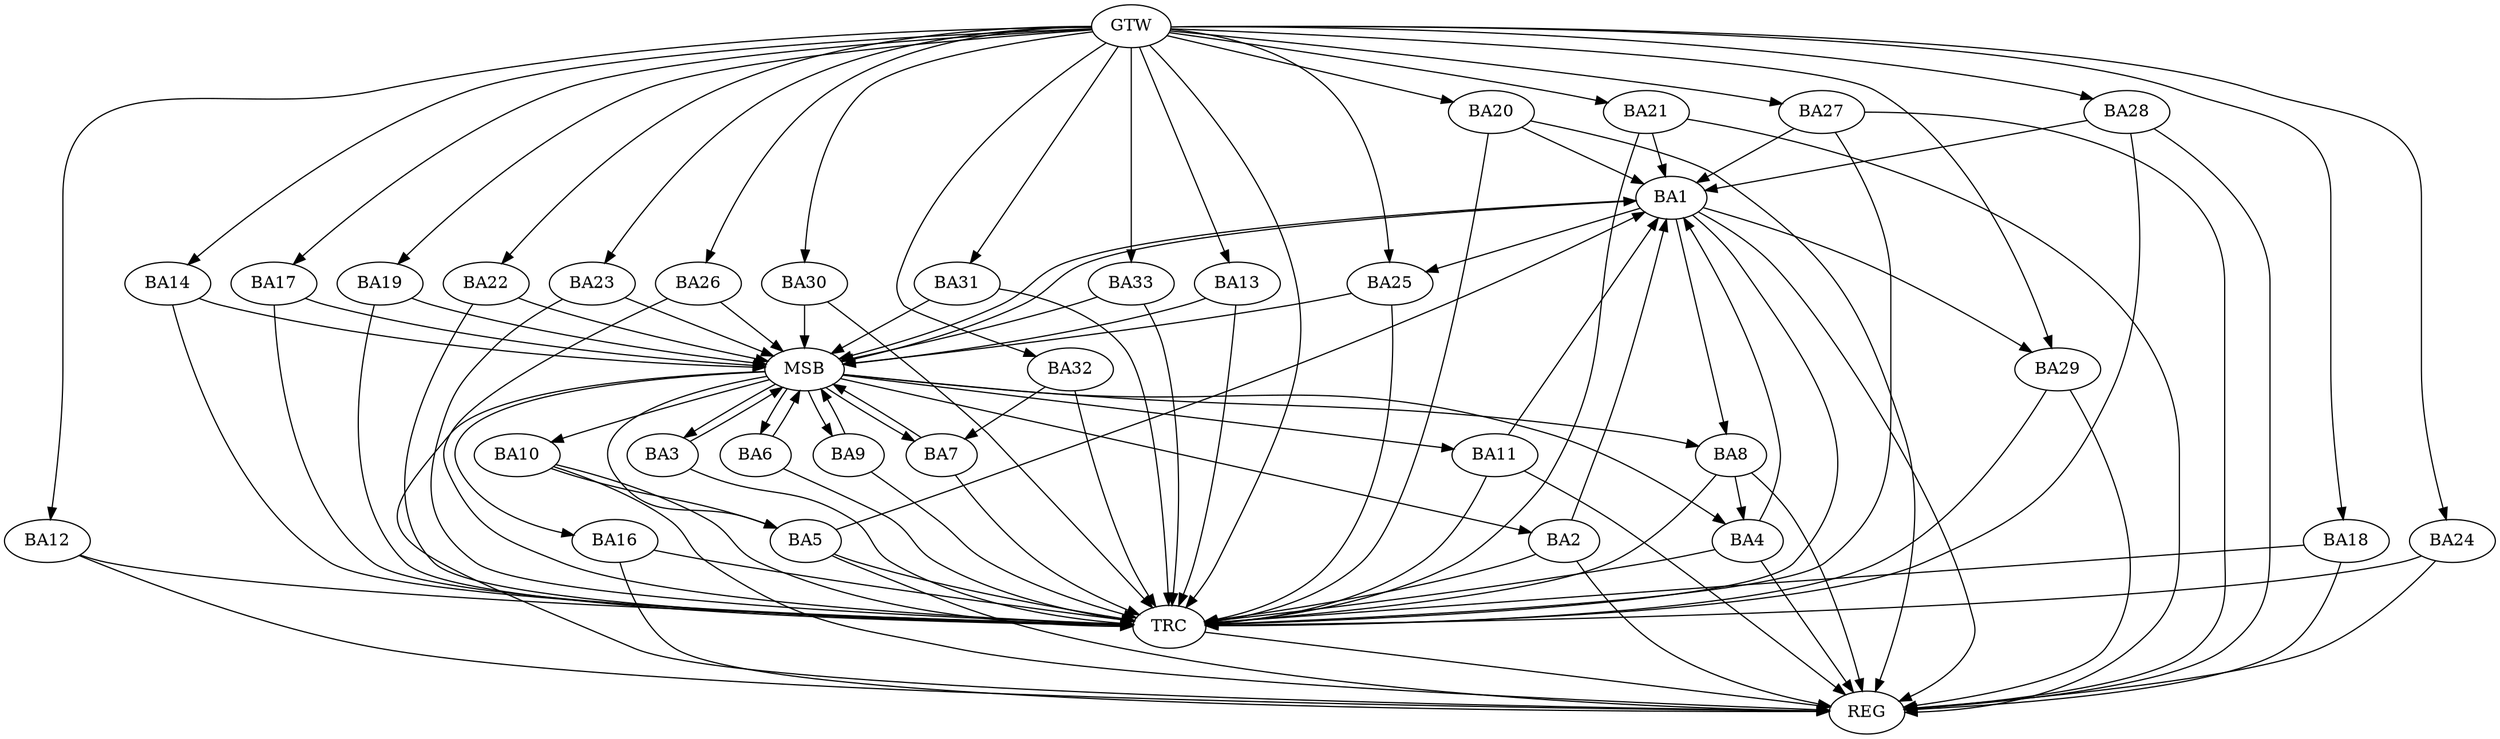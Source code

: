 strict digraph G {
  BA1 [ label="BA1" ];
  BA2 [ label="BA2" ];
  BA3 [ label="BA3" ];
  BA4 [ label="BA4" ];
  BA5 [ label="BA5" ];
  BA6 [ label="BA6" ];
  BA7 [ label="BA7" ];
  BA8 [ label="BA8" ];
  BA9 [ label="BA9" ];
  BA10 [ label="BA10" ];
  BA11 [ label="BA11" ];
  BA12 [ label="BA12" ];
  BA13 [ label="BA13" ];
  BA14 [ label="BA14" ];
  BA16 [ label="BA16" ];
  BA17 [ label="BA17" ];
  BA18 [ label="BA18" ];
  BA19 [ label="BA19" ];
  BA20 [ label="BA20" ];
  BA21 [ label="BA21" ];
  BA22 [ label="BA22" ];
  BA23 [ label="BA23" ];
  BA24 [ label="BA24" ];
  BA25 [ label="BA25" ];
  BA26 [ label="BA26" ];
  BA27 [ label="BA27" ];
  BA28 [ label="BA28" ];
  BA29 [ label="BA29" ];
  BA30 [ label="BA30" ];
  BA31 [ label="BA31" ];
  BA32 [ label="BA32" ];
  BA33 [ label="BA33" ];
  GTW [ label="GTW" ];
  REG [ label="REG" ];
  MSB [ label="MSB" ];
  TRC [ label="TRC" ];
  BA2 -> BA1;
  BA4 -> BA1;
  BA5 -> BA1;
  BA8 -> BA4;
  BA10 -> BA5;
  BA11 -> BA1;
  BA20 -> BA1;
  BA21 -> BA1;
  BA27 -> BA1;
  BA28 -> BA1;
  BA32 -> BA7;
  GTW -> BA12;
  GTW -> BA13;
  GTW -> BA14;
  GTW -> BA17;
  GTW -> BA18;
  GTW -> BA19;
  GTW -> BA20;
  GTW -> BA21;
  GTW -> BA22;
  GTW -> BA23;
  GTW -> BA24;
  GTW -> BA25;
  GTW -> BA26;
  GTW -> BA27;
  GTW -> BA28;
  GTW -> BA29;
  GTW -> BA30;
  GTW -> BA31;
  GTW -> BA32;
  GTW -> BA33;
  BA1 -> REG;
  BA2 -> REG;
  BA4 -> REG;
  BA5 -> REG;
  BA8 -> REG;
  BA10 -> REG;
  BA11 -> REG;
  BA12 -> REG;
  BA16 -> REG;
  BA18 -> REG;
  BA20 -> REG;
  BA21 -> REG;
  BA24 -> REG;
  BA27 -> REG;
  BA28 -> REG;
  BA29 -> REG;
  BA3 -> MSB;
  MSB -> BA2;
  MSB -> REG;
  BA6 -> MSB;
  MSB -> BA4;
  BA7 -> MSB;
  BA9 -> MSB;
  MSB -> BA3;
  BA13 -> MSB;
  MSB -> BA9;
  BA14 -> MSB;
  MSB -> BA11;
  MSB -> BA1;
  BA17 -> MSB;
  MSB -> BA6;
  BA19 -> MSB;
  MSB -> BA8;
  BA22 -> MSB;
  MSB -> BA5;
  BA23 -> MSB;
  MSB -> BA16;
  BA25 -> MSB;
  MSB -> BA7;
  BA26 -> MSB;
  BA30 -> MSB;
  MSB -> BA10;
  BA31 -> MSB;
  BA33 -> MSB;
  BA1 -> TRC;
  BA2 -> TRC;
  BA3 -> TRC;
  BA4 -> TRC;
  BA5 -> TRC;
  BA6 -> TRC;
  BA7 -> TRC;
  BA8 -> TRC;
  BA9 -> TRC;
  BA10 -> TRC;
  BA11 -> TRC;
  BA12 -> TRC;
  BA13 -> TRC;
  BA14 -> TRC;
  BA16 -> TRC;
  BA17 -> TRC;
  BA18 -> TRC;
  BA19 -> TRC;
  BA20 -> TRC;
  BA21 -> TRC;
  BA22 -> TRC;
  BA23 -> TRC;
  BA24 -> TRC;
  BA25 -> TRC;
  BA26 -> TRC;
  BA27 -> TRC;
  BA28 -> TRC;
  BA29 -> TRC;
  BA30 -> TRC;
  BA31 -> TRC;
  BA32 -> TRC;
  BA33 -> TRC;
  GTW -> TRC;
  TRC -> REG;
  BA1 -> BA25;
  BA1 -> BA29;
  BA1 -> BA8;
  BA1 -> MSB;
}
